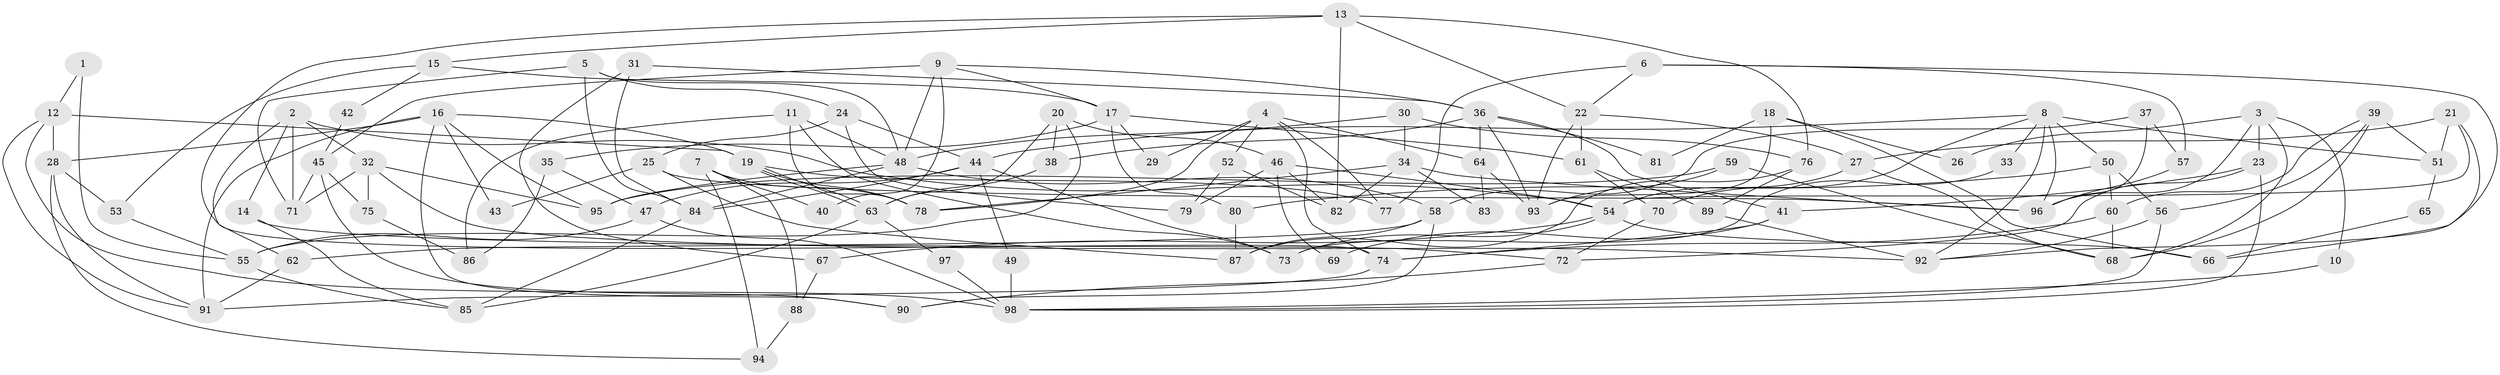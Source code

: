 // coarse degree distribution, {2: 0.171875, 5: 0.21875, 7: 0.125, 8: 0.0625, 4: 0.234375, 11: 0.015625, 10: 0.015625, 6: 0.046875, 3: 0.09375, 9: 0.015625}
// Generated by graph-tools (version 1.1) at 2025/52/02/27/25 19:52:01]
// undirected, 98 vertices, 196 edges
graph export_dot {
graph [start="1"]
  node [color=gray90,style=filled];
  1;
  2;
  3;
  4;
  5;
  6;
  7;
  8;
  9;
  10;
  11;
  12;
  13;
  14;
  15;
  16;
  17;
  18;
  19;
  20;
  21;
  22;
  23;
  24;
  25;
  26;
  27;
  28;
  29;
  30;
  31;
  32;
  33;
  34;
  35;
  36;
  37;
  38;
  39;
  40;
  41;
  42;
  43;
  44;
  45;
  46;
  47;
  48;
  49;
  50;
  51;
  52;
  53;
  54;
  55;
  56;
  57;
  58;
  59;
  60;
  61;
  62;
  63;
  64;
  65;
  66;
  67;
  68;
  69;
  70;
  71;
  72;
  73;
  74;
  75;
  76;
  77;
  78;
  79;
  80;
  81;
  82;
  83;
  84;
  85;
  86;
  87;
  88;
  89;
  90;
  91;
  92;
  93;
  94;
  95;
  96;
  97;
  98;
  1 -- 55;
  1 -- 12;
  2 -- 32;
  2 -- 71;
  2 -- 14;
  2 -- 54;
  2 -- 62;
  3 -- 96;
  3 -- 23;
  3 -- 10;
  3 -- 26;
  3 -- 68;
  4 -- 74;
  4 -- 78;
  4 -- 29;
  4 -- 52;
  4 -- 64;
  4 -- 77;
  5 -- 48;
  5 -- 24;
  5 -- 71;
  5 -- 84;
  6 -- 77;
  6 -- 57;
  6 -- 22;
  6 -- 92;
  7 -- 78;
  7 -- 94;
  7 -- 40;
  7 -- 88;
  8 -- 50;
  8 -- 92;
  8 -- 33;
  8 -- 44;
  8 -- 51;
  8 -- 70;
  8 -- 96;
  9 -- 48;
  9 -- 36;
  9 -- 17;
  9 -- 40;
  9 -- 45;
  10 -- 98;
  11 -- 48;
  11 -- 73;
  11 -- 78;
  11 -- 86;
  12 -- 19;
  12 -- 28;
  12 -- 91;
  12 -- 98;
  13 -- 22;
  13 -- 82;
  13 -- 15;
  13 -- 74;
  13 -- 76;
  14 -- 85;
  14 -- 72;
  15 -- 53;
  15 -- 17;
  15 -- 42;
  16 -- 95;
  16 -- 91;
  16 -- 19;
  16 -- 28;
  16 -- 43;
  16 -- 90;
  17 -- 29;
  17 -- 35;
  17 -- 61;
  17 -- 80;
  18 -- 93;
  18 -- 66;
  18 -- 26;
  18 -- 81;
  19 -- 63;
  19 -- 63;
  19 -- 77;
  19 -- 78;
  20 -- 63;
  20 -- 38;
  20 -- 46;
  20 -- 55;
  21 -- 54;
  21 -- 51;
  21 -- 27;
  21 -- 66;
  22 -- 61;
  22 -- 27;
  22 -- 93;
  23 -- 41;
  23 -- 72;
  23 -- 98;
  24 -- 25;
  24 -- 79;
  24 -- 44;
  25 -- 87;
  25 -- 96;
  25 -- 43;
  27 -- 54;
  27 -- 68;
  28 -- 91;
  28 -- 53;
  28 -- 94;
  30 -- 76;
  30 -- 48;
  30 -- 34;
  31 -- 84;
  31 -- 36;
  31 -- 67;
  32 -- 92;
  32 -- 75;
  32 -- 71;
  32 -- 95;
  33 -- 73;
  34 -- 78;
  34 -- 82;
  34 -- 83;
  34 -- 96;
  35 -- 47;
  35 -- 86;
  36 -- 64;
  36 -- 93;
  36 -- 38;
  36 -- 41;
  36 -- 81;
  37 -- 96;
  37 -- 58;
  37 -- 57;
  38 -- 63;
  39 -- 68;
  39 -- 56;
  39 -- 51;
  39 -- 60;
  41 -- 74;
  41 -- 69;
  42 -- 45;
  44 -- 47;
  44 -- 49;
  44 -- 73;
  44 -- 84;
  45 -- 71;
  45 -- 75;
  45 -- 90;
  46 -- 54;
  46 -- 69;
  46 -- 79;
  46 -- 82;
  47 -- 98;
  47 -- 55;
  48 -- 84;
  48 -- 58;
  48 -- 95;
  49 -- 98;
  50 -- 60;
  50 -- 80;
  50 -- 56;
  51 -- 65;
  52 -- 82;
  52 -- 79;
  53 -- 55;
  54 -- 66;
  54 -- 67;
  54 -- 73;
  55 -- 85;
  56 -- 98;
  56 -- 92;
  57 -- 96;
  58 -- 90;
  58 -- 62;
  58 -- 87;
  59 -- 95;
  59 -- 68;
  59 -- 93;
  60 -- 68;
  60 -- 74;
  61 -- 70;
  61 -- 89;
  62 -- 91;
  63 -- 85;
  63 -- 97;
  64 -- 93;
  64 -- 83;
  65 -- 66;
  67 -- 88;
  70 -- 72;
  72 -- 90;
  74 -- 91;
  75 -- 86;
  76 -- 89;
  76 -- 87;
  80 -- 87;
  84 -- 85;
  88 -- 94;
  89 -- 92;
  97 -- 98;
}
